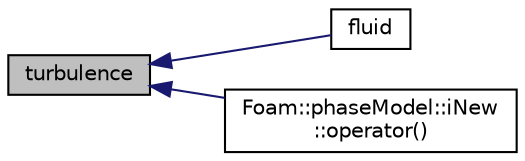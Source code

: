 digraph "turbulence"
{
  bgcolor="transparent";
  edge [fontname="Helvetica",fontsize="10",labelfontname="Helvetica",labelfontsize="10"];
  node [fontname="Helvetica",fontsize="10",shape=record];
  rankdir="LR";
  Node1 [label="turbulence",height=0.2,width=0.4,color="black", fillcolor="grey75", style="filled", fontcolor="black"];
  Node1 -> Node2 [dir="back",color="midnightblue",fontsize="10",style="solid",fontname="Helvetica"];
  Node2 [label="fluid",height=0.2,width=0.4,color="black",URL="$a01884.html#ad6ca9dde5a3f592b8b994b502adc6d4f",tooltip="Return the twoPhaseSystem to which this phase belongs. "];
  Node1 -> Node3 [dir="back",color="midnightblue",fontsize="10",style="solid",fontname="Helvetica"];
  Node3 [label="Foam::phaseModel::iNew\l::operator()",height=0.2,width=0.4,color="black",URL="$a01094.html#ae95dfbd46024c595c9d962e961e141ed"];
}
